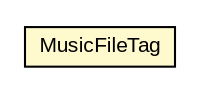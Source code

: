 #!/usr/local/bin/dot
#
# Class diagram 
# Generated by UMLGraph version 5.1 (http://www.umlgraph.org/)
#

digraph G {
	edge [fontname="arial",fontsize=10,labelfontname="arial",labelfontsize=10];
	node [fontname="arial",fontsize=10,shape=plaintext];
	nodesep=0.25;
	ranksep=0.5;
	// org.olympe.musicplayer.util.MusicFileTag
	c1409 [label=<<table title="org.olympe.musicplayer.util.MusicFileTag" border="0" cellborder="1" cellspacing="0" cellpadding="2" port="p" bgcolor="lemonChiffon" href="./MusicFileTag.html">
		<tr><td><table border="0" cellspacing="0" cellpadding="1">
<tr><td align="center" balign="center"> MusicFileTag </td></tr>
		</table></td></tr>
		</table>>, fontname="arial", fontcolor="black", fontsize=10.0];
}

